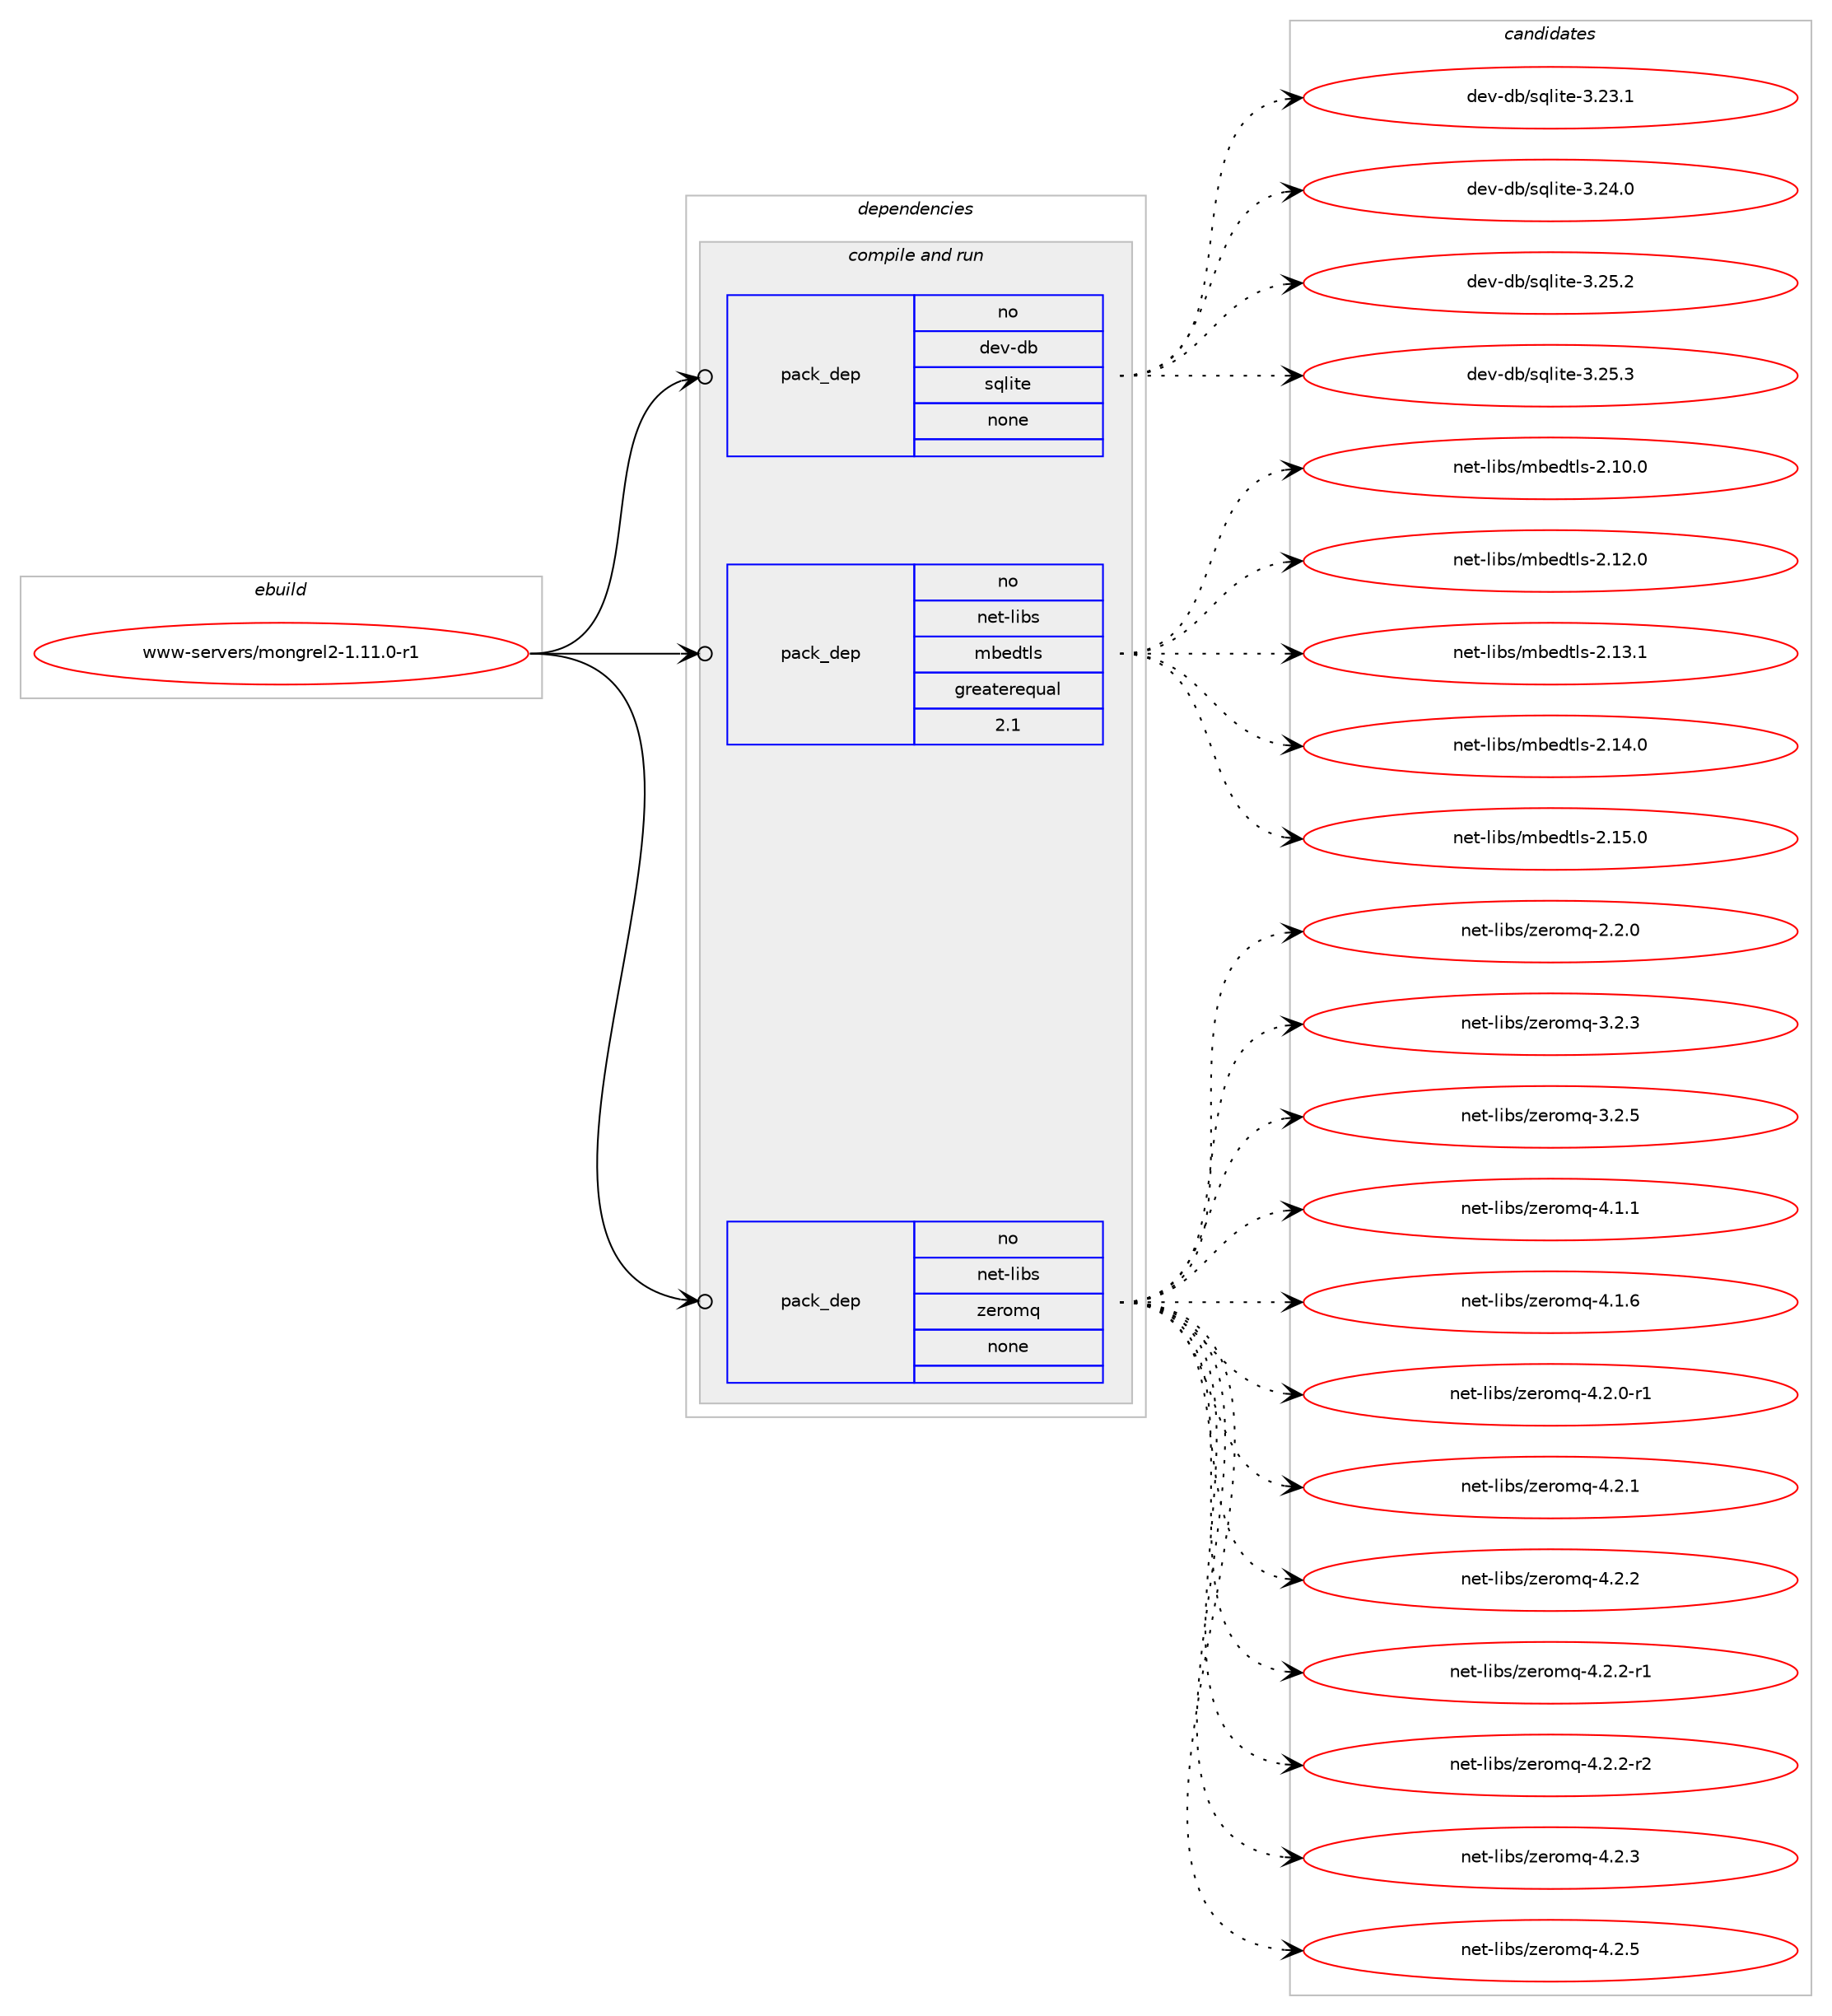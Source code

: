 digraph prolog {

# *************
# Graph options
# *************

newrank=true;
concentrate=true;
compound=true;
graph [rankdir=LR,fontname=Helvetica,fontsize=10,ranksep=1.5];#, ranksep=2.5, nodesep=0.2];
edge  [arrowhead=vee];
node  [fontname=Helvetica,fontsize=10];

# **********
# The ebuild
# **********

subgraph cluster_leftcol {
color=gray;
rank=same;
label=<<i>ebuild</i>>;
id [label="www-servers/mongrel2-1.11.0-r1", color=red, width=4, href="../www-servers/mongrel2-1.11.0-r1.svg"];
}

# ****************
# The dependencies
# ****************

subgraph cluster_midcol {
color=gray;
label=<<i>dependencies</i>>;
subgraph cluster_compile {
fillcolor="#eeeeee";
style=filled;
label=<<i>compile</i>>;
}
subgraph cluster_compileandrun {
fillcolor="#eeeeee";
style=filled;
label=<<i>compile and run</i>>;
subgraph pack6403 {
dependency8048 [label=<<TABLE BORDER="0" CELLBORDER="1" CELLSPACING="0" CELLPADDING="4" WIDTH="220"><TR><TD ROWSPAN="6" CELLPADDING="30">pack_dep</TD></TR><TR><TD WIDTH="110">no</TD></TR><TR><TD>dev-db</TD></TR><TR><TD>sqlite</TD></TR><TR><TD>none</TD></TR><TR><TD></TD></TR></TABLE>>, shape=none, color=blue];
}
id:e -> dependency8048:w [weight=20,style="solid",arrowhead="odotvee"];
subgraph pack6404 {
dependency8049 [label=<<TABLE BORDER="0" CELLBORDER="1" CELLSPACING="0" CELLPADDING="4" WIDTH="220"><TR><TD ROWSPAN="6" CELLPADDING="30">pack_dep</TD></TR><TR><TD WIDTH="110">no</TD></TR><TR><TD>net-libs</TD></TR><TR><TD>mbedtls</TD></TR><TR><TD>greaterequal</TD></TR><TR><TD>2.1</TD></TR></TABLE>>, shape=none, color=blue];
}
id:e -> dependency8049:w [weight=20,style="solid",arrowhead="odotvee"];
subgraph pack6405 {
dependency8050 [label=<<TABLE BORDER="0" CELLBORDER="1" CELLSPACING="0" CELLPADDING="4" WIDTH="220"><TR><TD ROWSPAN="6" CELLPADDING="30">pack_dep</TD></TR><TR><TD WIDTH="110">no</TD></TR><TR><TD>net-libs</TD></TR><TR><TD>zeromq</TD></TR><TR><TD>none</TD></TR><TR><TD></TD></TR></TABLE>>, shape=none, color=blue];
}
id:e -> dependency8050:w [weight=20,style="solid",arrowhead="odotvee"];
}
subgraph cluster_run {
fillcolor="#eeeeee";
style=filled;
label=<<i>run</i>>;
}
}

# **************
# The candidates
# **************

subgraph cluster_choices {
rank=same;
color=gray;
label=<<i>candidates</i>>;

subgraph choice6403 {
color=black;
nodesep=1;
choice10010111845100984711511310810511610145514650514649 [label="dev-db/sqlite-3.23.1", color=red, width=4,href="../dev-db/sqlite-3.23.1.svg"];
choice10010111845100984711511310810511610145514650524648 [label="dev-db/sqlite-3.24.0", color=red, width=4,href="../dev-db/sqlite-3.24.0.svg"];
choice10010111845100984711511310810511610145514650534650 [label="dev-db/sqlite-3.25.2", color=red, width=4,href="../dev-db/sqlite-3.25.2.svg"];
choice10010111845100984711511310810511610145514650534651 [label="dev-db/sqlite-3.25.3", color=red, width=4,href="../dev-db/sqlite-3.25.3.svg"];
dependency8048:e -> choice10010111845100984711511310810511610145514650514649:w [style=dotted,weight="100"];
dependency8048:e -> choice10010111845100984711511310810511610145514650524648:w [style=dotted,weight="100"];
dependency8048:e -> choice10010111845100984711511310810511610145514650534650:w [style=dotted,weight="100"];
dependency8048:e -> choice10010111845100984711511310810511610145514650534651:w [style=dotted,weight="100"];
}
subgraph choice6404 {
color=black;
nodesep=1;
choice1101011164510810598115471099810110011610811545504649484648 [label="net-libs/mbedtls-2.10.0", color=red, width=4,href="../net-libs/mbedtls-2.10.0.svg"];
choice1101011164510810598115471099810110011610811545504649504648 [label="net-libs/mbedtls-2.12.0", color=red, width=4,href="../net-libs/mbedtls-2.12.0.svg"];
choice1101011164510810598115471099810110011610811545504649514649 [label="net-libs/mbedtls-2.13.1", color=red, width=4,href="../net-libs/mbedtls-2.13.1.svg"];
choice1101011164510810598115471099810110011610811545504649524648 [label="net-libs/mbedtls-2.14.0", color=red, width=4,href="../net-libs/mbedtls-2.14.0.svg"];
choice1101011164510810598115471099810110011610811545504649534648 [label="net-libs/mbedtls-2.15.0", color=red, width=4,href="../net-libs/mbedtls-2.15.0.svg"];
dependency8049:e -> choice1101011164510810598115471099810110011610811545504649484648:w [style=dotted,weight="100"];
dependency8049:e -> choice1101011164510810598115471099810110011610811545504649504648:w [style=dotted,weight="100"];
dependency8049:e -> choice1101011164510810598115471099810110011610811545504649514649:w [style=dotted,weight="100"];
dependency8049:e -> choice1101011164510810598115471099810110011610811545504649524648:w [style=dotted,weight="100"];
dependency8049:e -> choice1101011164510810598115471099810110011610811545504649534648:w [style=dotted,weight="100"];
}
subgraph choice6405 {
color=black;
nodesep=1;
choice110101116451081059811547122101114111109113455046504648 [label="net-libs/zeromq-2.2.0", color=red, width=4,href="../net-libs/zeromq-2.2.0.svg"];
choice110101116451081059811547122101114111109113455146504651 [label="net-libs/zeromq-3.2.3", color=red, width=4,href="../net-libs/zeromq-3.2.3.svg"];
choice110101116451081059811547122101114111109113455146504653 [label="net-libs/zeromq-3.2.5", color=red, width=4,href="../net-libs/zeromq-3.2.5.svg"];
choice110101116451081059811547122101114111109113455246494649 [label="net-libs/zeromq-4.1.1", color=red, width=4,href="../net-libs/zeromq-4.1.1.svg"];
choice110101116451081059811547122101114111109113455246494654 [label="net-libs/zeromq-4.1.6", color=red, width=4,href="../net-libs/zeromq-4.1.6.svg"];
choice1101011164510810598115471221011141111091134552465046484511449 [label="net-libs/zeromq-4.2.0-r1", color=red, width=4,href="../net-libs/zeromq-4.2.0-r1.svg"];
choice110101116451081059811547122101114111109113455246504649 [label="net-libs/zeromq-4.2.1", color=red, width=4,href="../net-libs/zeromq-4.2.1.svg"];
choice110101116451081059811547122101114111109113455246504650 [label="net-libs/zeromq-4.2.2", color=red, width=4,href="../net-libs/zeromq-4.2.2.svg"];
choice1101011164510810598115471221011141111091134552465046504511449 [label="net-libs/zeromq-4.2.2-r1", color=red, width=4,href="../net-libs/zeromq-4.2.2-r1.svg"];
choice1101011164510810598115471221011141111091134552465046504511450 [label="net-libs/zeromq-4.2.2-r2", color=red, width=4,href="../net-libs/zeromq-4.2.2-r2.svg"];
choice110101116451081059811547122101114111109113455246504651 [label="net-libs/zeromq-4.2.3", color=red, width=4,href="../net-libs/zeromq-4.2.3.svg"];
choice110101116451081059811547122101114111109113455246504653 [label="net-libs/zeromq-4.2.5", color=red, width=4,href="../net-libs/zeromq-4.2.5.svg"];
dependency8050:e -> choice110101116451081059811547122101114111109113455046504648:w [style=dotted,weight="100"];
dependency8050:e -> choice110101116451081059811547122101114111109113455146504651:w [style=dotted,weight="100"];
dependency8050:e -> choice110101116451081059811547122101114111109113455146504653:w [style=dotted,weight="100"];
dependency8050:e -> choice110101116451081059811547122101114111109113455246494649:w [style=dotted,weight="100"];
dependency8050:e -> choice110101116451081059811547122101114111109113455246494654:w [style=dotted,weight="100"];
dependency8050:e -> choice1101011164510810598115471221011141111091134552465046484511449:w [style=dotted,weight="100"];
dependency8050:e -> choice110101116451081059811547122101114111109113455246504649:w [style=dotted,weight="100"];
dependency8050:e -> choice110101116451081059811547122101114111109113455246504650:w [style=dotted,weight="100"];
dependency8050:e -> choice1101011164510810598115471221011141111091134552465046504511449:w [style=dotted,weight="100"];
dependency8050:e -> choice1101011164510810598115471221011141111091134552465046504511450:w [style=dotted,weight="100"];
dependency8050:e -> choice110101116451081059811547122101114111109113455246504651:w [style=dotted,weight="100"];
dependency8050:e -> choice110101116451081059811547122101114111109113455246504653:w [style=dotted,weight="100"];
}
}

}
